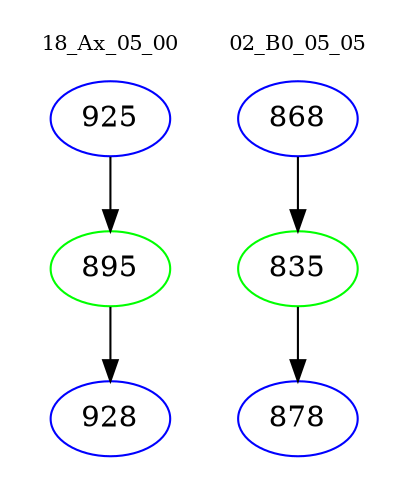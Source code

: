 digraph{
subgraph cluster_0 {
color = white
label = "18_Ax_05_00";
fontsize=10;
T0_925 [label="925", color="blue"]
T0_925 -> T0_895 [color="black"]
T0_895 [label="895", color="green"]
T0_895 -> T0_928 [color="black"]
T0_928 [label="928", color="blue"]
}
subgraph cluster_1 {
color = white
label = "02_B0_05_05";
fontsize=10;
T1_868 [label="868", color="blue"]
T1_868 -> T1_835 [color="black"]
T1_835 [label="835", color="green"]
T1_835 -> T1_878 [color="black"]
T1_878 [label="878", color="blue"]
}
}
